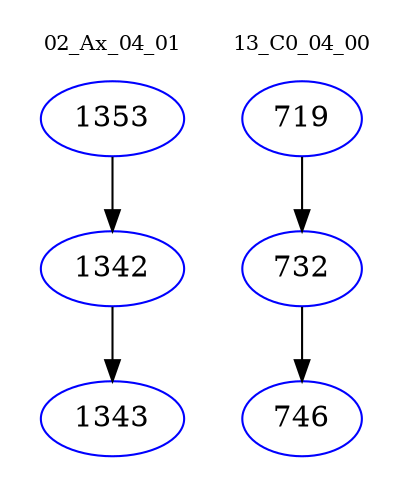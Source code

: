 digraph{
subgraph cluster_0 {
color = white
label = "02_Ax_04_01";
fontsize=10;
T0_1353 [label="1353", color="blue"]
T0_1353 -> T0_1342 [color="black"]
T0_1342 [label="1342", color="blue"]
T0_1342 -> T0_1343 [color="black"]
T0_1343 [label="1343", color="blue"]
}
subgraph cluster_1 {
color = white
label = "13_C0_04_00";
fontsize=10;
T1_719 [label="719", color="blue"]
T1_719 -> T1_732 [color="black"]
T1_732 [label="732", color="blue"]
T1_732 -> T1_746 [color="black"]
T1_746 [label="746", color="blue"]
}
}
